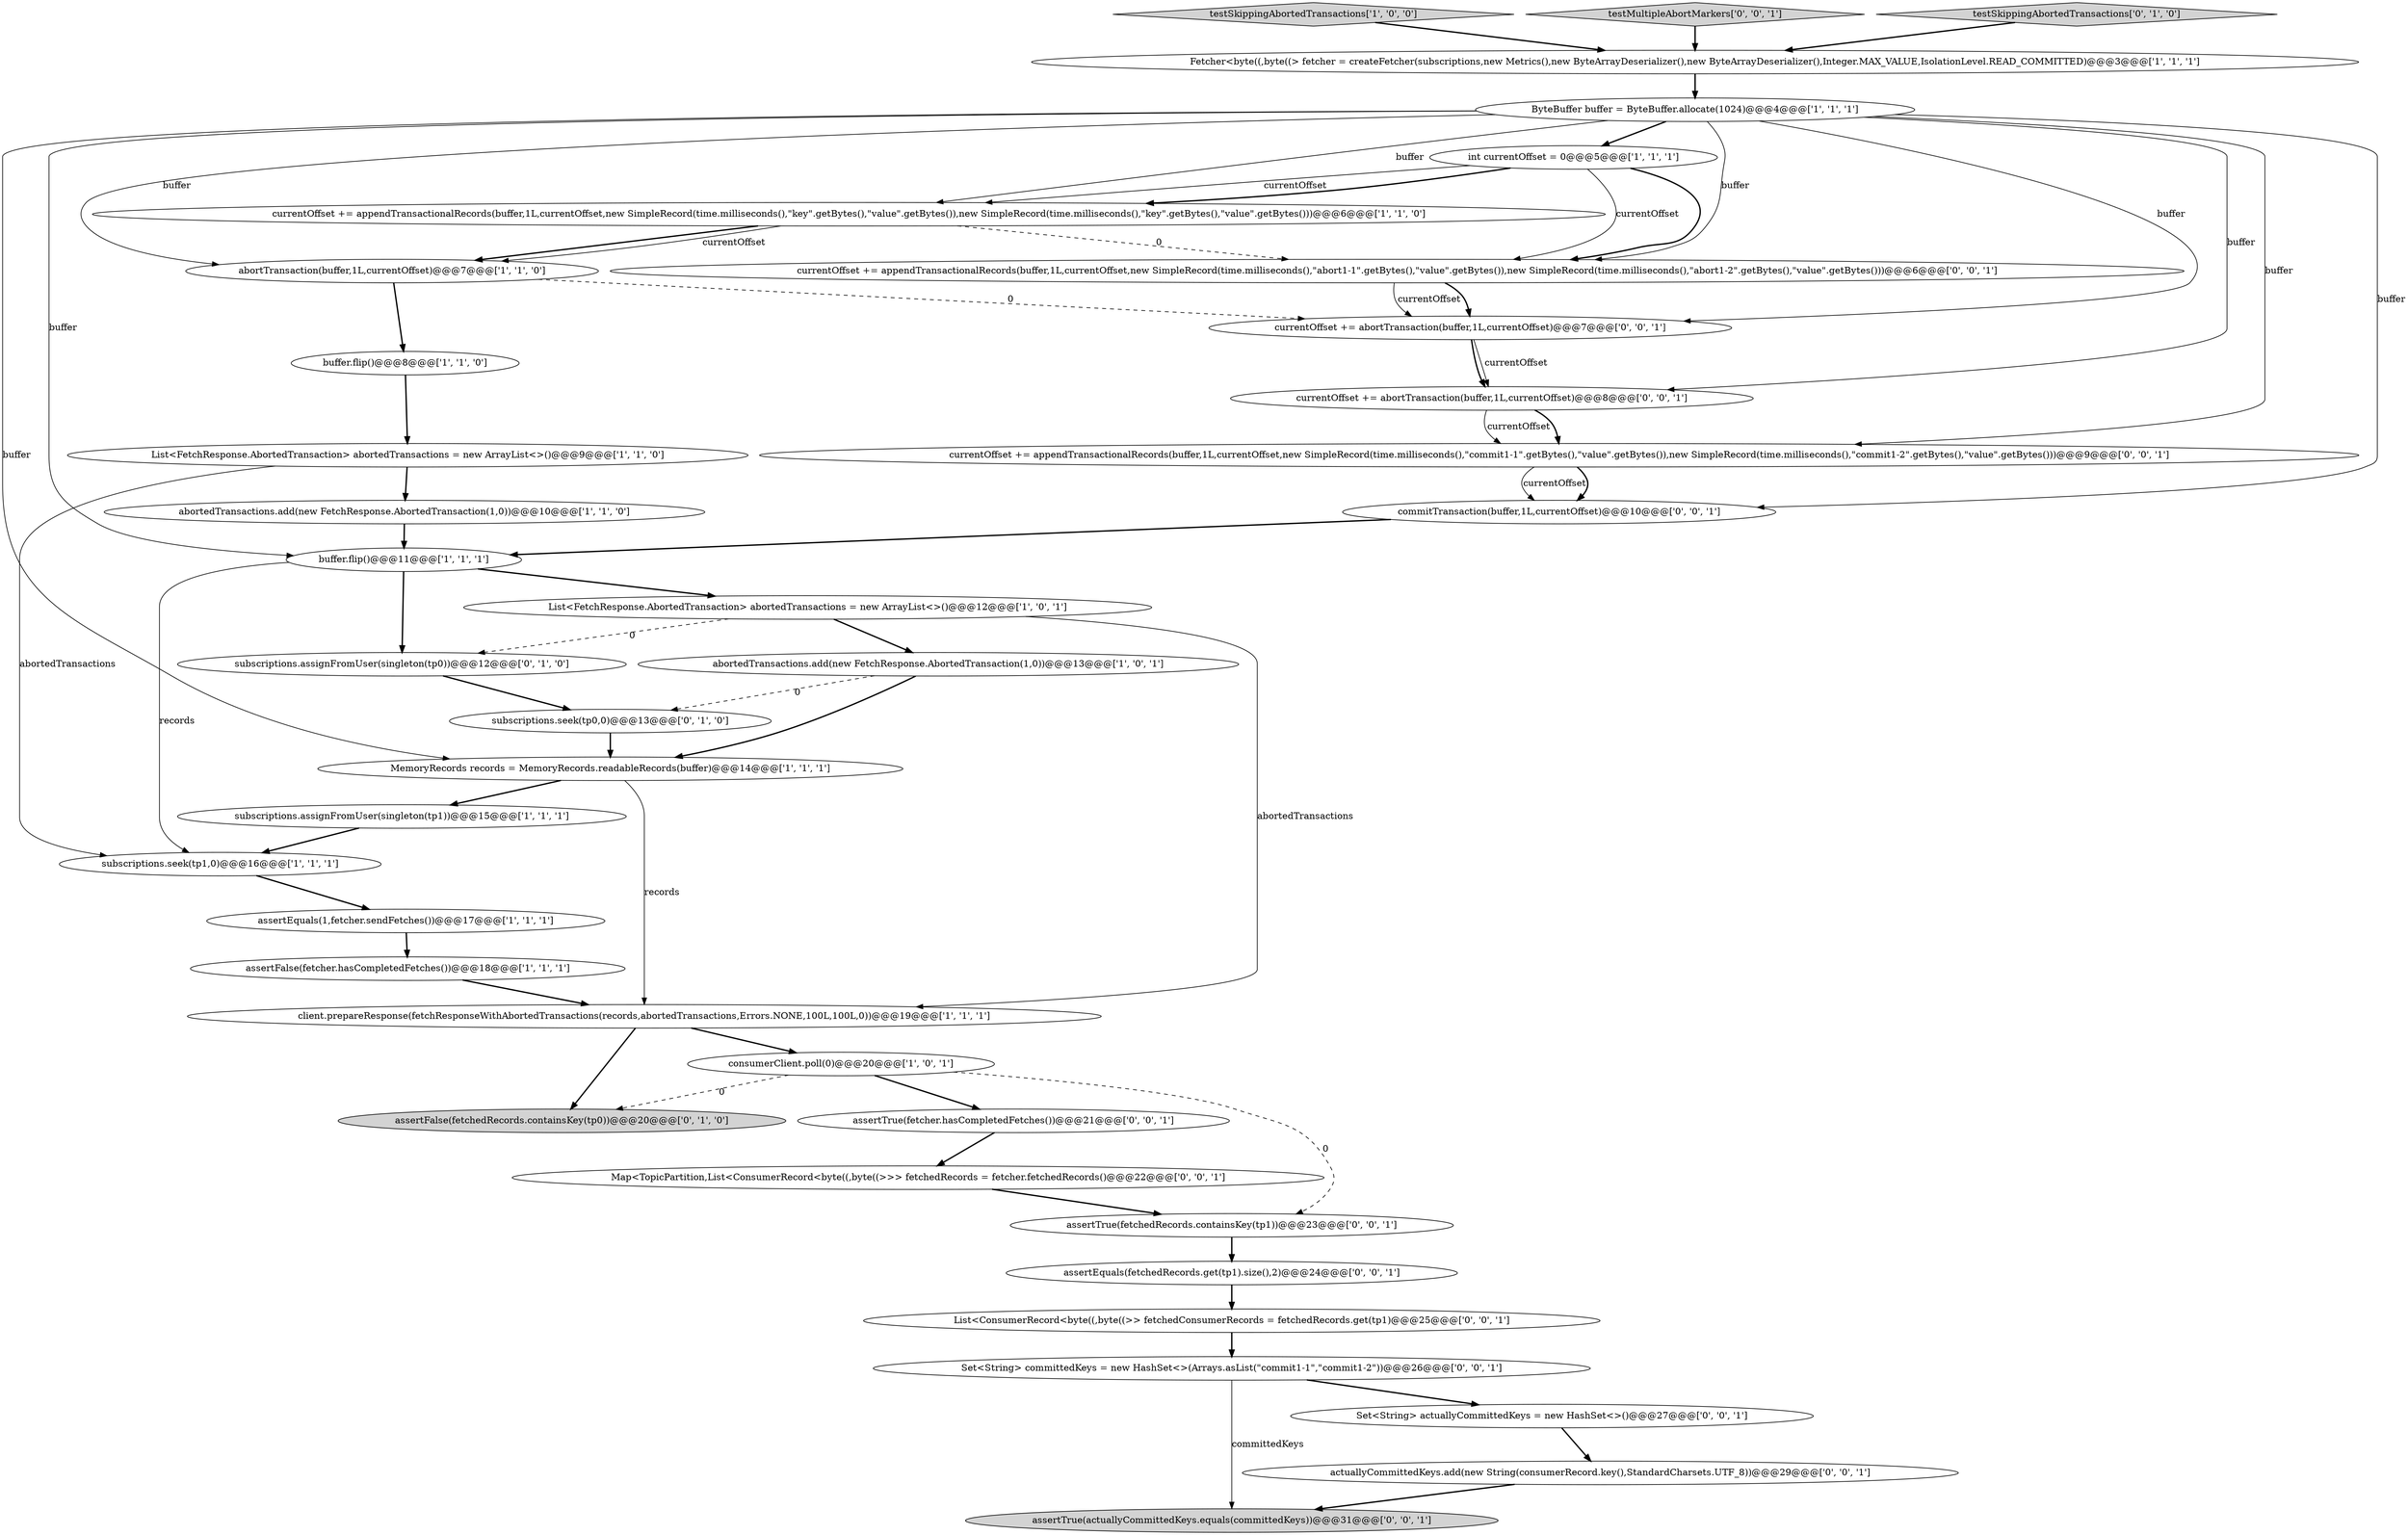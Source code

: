 digraph {
34 [style = filled, label = "currentOffset += appendTransactionalRecords(buffer,1L,currentOffset,new SimpleRecord(time.milliseconds(),\"abort1-1\".getBytes(),\"value\".getBytes()),new SimpleRecord(time.milliseconds(),\"abort1-2\".getBytes(),\"value\".getBytes()))@@@6@@@['0', '0', '1']", fillcolor = white, shape = ellipse image = "AAA0AAABBB3BBB"];
4 [style = filled, label = "int currentOffset = 0@@@5@@@['1', '1', '1']", fillcolor = white, shape = ellipse image = "AAA0AAABBB1BBB"];
0 [style = filled, label = "client.prepareResponse(fetchResponseWithAbortedTransactions(records,abortedTransactions,Errors.NONE,100L,100L,0))@@@19@@@['1', '1', '1']", fillcolor = white, shape = ellipse image = "AAA0AAABBB1BBB"];
29 [style = filled, label = "List<ConsumerRecord<byte((,byte((>> fetchedConsumerRecords = fetchedRecords.get(tp1)@@@25@@@['0', '0', '1']", fillcolor = white, shape = ellipse image = "AAA0AAABBB3BBB"];
16 [style = filled, label = "subscriptions.assignFromUser(singleton(tp1))@@@15@@@['1', '1', '1']", fillcolor = white, shape = ellipse image = "AAA0AAABBB1BBB"];
19 [style = filled, label = "subscriptions.seek(tp0,0)@@@13@@@['0', '1', '0']", fillcolor = white, shape = ellipse image = "AAA1AAABBB2BBB"];
17 [style = filled, label = "assertEquals(1,fetcher.sendFetches())@@@17@@@['1', '1', '1']", fillcolor = white, shape = ellipse image = "AAA0AAABBB1BBB"];
8 [style = filled, label = "testSkippingAbortedTransactions['1', '0', '0']", fillcolor = lightgray, shape = diamond image = "AAA0AAABBB1BBB"];
7 [style = filled, label = "abortedTransactions.add(new FetchResponse.AbortedTransaction(1,0))@@@13@@@['1', '0', '1']", fillcolor = white, shape = ellipse image = "AAA0AAABBB1BBB"];
9 [style = filled, label = "List<FetchResponse.AbortedTransaction> abortedTransactions = new ArrayList<>()@@@12@@@['1', '0', '1']", fillcolor = white, shape = ellipse image = "AAA0AAABBB1BBB"];
2 [style = filled, label = "Fetcher<byte((,byte((> fetcher = createFetcher(subscriptions,new Metrics(),new ByteArrayDeserializer(),new ByteArrayDeserializer(),Integer.MAX_VALUE,IsolationLevel.READ_COMMITTED)@@@3@@@['1', '1', '1']", fillcolor = white, shape = ellipse image = "AAA0AAABBB1BBB"];
26 [style = filled, label = "assertTrue(actuallyCommittedKeys.equals(committedKeys))@@@31@@@['0', '0', '1']", fillcolor = lightgray, shape = ellipse image = "AAA0AAABBB3BBB"];
28 [style = filled, label = "testMultipleAbortMarkers['0', '0', '1']", fillcolor = lightgray, shape = diamond image = "AAA0AAABBB3BBB"];
21 [style = filled, label = "subscriptions.assignFromUser(singleton(tp0))@@@12@@@['0', '1', '0']", fillcolor = white, shape = ellipse image = "AAA1AAABBB2BBB"];
6 [style = filled, label = "abortedTransactions.add(new FetchResponse.AbortedTransaction(1,0))@@@10@@@['1', '1', '0']", fillcolor = white, shape = ellipse image = "AAA0AAABBB1BBB"];
37 [style = filled, label = "commitTransaction(buffer,1L,currentOffset)@@@10@@@['0', '0', '1']", fillcolor = white, shape = ellipse image = "AAA0AAABBB3BBB"];
12 [style = filled, label = "List<FetchResponse.AbortedTransaction> abortedTransactions = new ArrayList<>()@@@9@@@['1', '1', '0']", fillcolor = white, shape = ellipse image = "AAA0AAABBB1BBB"];
31 [style = filled, label = "Set<String> committedKeys = new HashSet<>(Arrays.asList(\"commit1-1\",\"commit1-2\"))@@@26@@@['0', '0', '1']", fillcolor = white, shape = ellipse image = "AAA0AAABBB3BBB"];
32 [style = filled, label = "currentOffset += abortTransaction(buffer,1L,currentOffset)@@@8@@@['0', '0', '1']", fillcolor = white, shape = ellipse image = "AAA0AAABBB3BBB"];
22 [style = filled, label = "testSkippingAbortedTransactions['0', '1', '0']", fillcolor = lightgray, shape = diamond image = "AAA0AAABBB2BBB"];
33 [style = filled, label = "assertTrue(fetchedRecords.containsKey(tp1))@@@23@@@['0', '0', '1']", fillcolor = white, shape = ellipse image = "AAA0AAABBB3BBB"];
24 [style = filled, label = "actuallyCommittedKeys.add(new String(consumerRecord.key(),StandardCharsets.UTF_8))@@@29@@@['0', '0', '1']", fillcolor = white, shape = ellipse image = "AAA0AAABBB3BBB"];
13 [style = filled, label = "assertFalse(fetcher.hasCompletedFetches())@@@18@@@['1', '1', '1']", fillcolor = white, shape = ellipse image = "AAA0AAABBB1BBB"];
3 [style = filled, label = "MemoryRecords records = MemoryRecords.readableRecords(buffer)@@@14@@@['1', '1', '1']", fillcolor = white, shape = ellipse image = "AAA0AAABBB1BBB"];
18 [style = filled, label = "consumerClient.poll(0)@@@20@@@['1', '0', '1']", fillcolor = white, shape = ellipse image = "AAA0AAABBB1BBB"];
23 [style = filled, label = "assertTrue(fetcher.hasCompletedFetches())@@@21@@@['0', '0', '1']", fillcolor = white, shape = ellipse image = "AAA0AAABBB3BBB"];
10 [style = filled, label = "buffer.flip()@@@11@@@['1', '1', '1']", fillcolor = white, shape = ellipse image = "AAA0AAABBB1BBB"];
1 [style = filled, label = "currentOffset += appendTransactionalRecords(buffer,1L,currentOffset,new SimpleRecord(time.milliseconds(),\"key\".getBytes(),\"value\".getBytes()),new SimpleRecord(time.milliseconds(),\"key\".getBytes(),\"value\".getBytes()))@@@6@@@['1', '1', '0']", fillcolor = white, shape = ellipse image = "AAA0AAABBB1BBB"];
5 [style = filled, label = "buffer.flip()@@@8@@@['1', '1', '0']", fillcolor = white, shape = ellipse image = "AAA0AAABBB1BBB"];
36 [style = filled, label = "assertEquals(fetchedRecords.get(tp1).size(),2)@@@24@@@['0', '0', '1']", fillcolor = white, shape = ellipse image = "AAA0AAABBB3BBB"];
15 [style = filled, label = "abortTransaction(buffer,1L,currentOffset)@@@7@@@['1', '1', '0']", fillcolor = white, shape = ellipse image = "AAA0AAABBB1BBB"];
27 [style = filled, label = "currentOffset += abortTransaction(buffer,1L,currentOffset)@@@7@@@['0', '0', '1']", fillcolor = white, shape = ellipse image = "AAA0AAABBB3BBB"];
25 [style = filled, label = "Set<String> actuallyCommittedKeys = new HashSet<>()@@@27@@@['0', '0', '1']", fillcolor = white, shape = ellipse image = "AAA0AAABBB3BBB"];
14 [style = filled, label = "ByteBuffer buffer = ByteBuffer.allocate(1024)@@@4@@@['1', '1', '1']", fillcolor = white, shape = ellipse image = "AAA0AAABBB1BBB"];
35 [style = filled, label = "currentOffset += appendTransactionalRecords(buffer,1L,currentOffset,new SimpleRecord(time.milliseconds(),\"commit1-1\".getBytes(),\"value\".getBytes()),new SimpleRecord(time.milliseconds(),\"commit1-2\".getBytes(),\"value\".getBytes()))@@@9@@@['0', '0', '1']", fillcolor = white, shape = ellipse image = "AAA0AAABBB3BBB"];
20 [style = filled, label = "assertFalse(fetchedRecords.containsKey(tp0))@@@20@@@['0', '1', '0']", fillcolor = lightgray, shape = ellipse image = "AAA1AAABBB2BBB"];
30 [style = filled, label = "Map<TopicPartition,List<ConsumerRecord<byte((,byte((>>> fetchedRecords = fetcher.fetchedRecords()@@@22@@@['0', '0', '1']", fillcolor = white, shape = ellipse image = "AAA0AAABBB3BBB"];
11 [style = filled, label = "subscriptions.seek(tp1,0)@@@16@@@['1', '1', '1']", fillcolor = white, shape = ellipse image = "AAA0AAABBB1BBB"];
22->2 [style = bold, label=""];
19->3 [style = bold, label=""];
23->30 [style = bold, label=""];
10->11 [style = solid, label="records"];
4->34 [style = bold, label=""];
10->21 [style = bold, label=""];
37->10 [style = bold, label=""];
32->35 [style = solid, label="currentOffset"];
9->0 [style = solid, label="abortedTransactions"];
36->29 [style = bold, label=""];
14->27 [style = solid, label="buffer"];
13->0 [style = bold, label=""];
14->37 [style = solid, label="buffer"];
9->21 [style = dashed, label="0"];
10->9 [style = bold, label=""];
25->24 [style = bold, label=""];
3->0 [style = solid, label="records"];
14->10 [style = solid, label="buffer"];
7->19 [style = dashed, label="0"];
27->32 [style = bold, label=""];
4->34 [style = solid, label="currentOffset"];
27->32 [style = solid, label="currentOffset"];
11->17 [style = bold, label=""];
4->1 [style = bold, label=""];
34->27 [style = solid, label="currentOffset"];
35->37 [style = solid, label="currentOffset"];
6->10 [style = bold, label=""];
7->3 [style = bold, label=""];
14->1 [style = solid, label="buffer"];
14->15 [style = solid, label="buffer"];
0->20 [style = bold, label=""];
30->33 [style = bold, label=""];
18->20 [style = dashed, label="0"];
8->2 [style = bold, label=""];
21->19 [style = bold, label=""];
32->35 [style = bold, label=""];
14->35 [style = solid, label="buffer"];
17->13 [style = bold, label=""];
35->37 [style = bold, label=""];
14->32 [style = solid, label="buffer"];
29->31 [style = bold, label=""];
15->5 [style = bold, label=""];
1->15 [style = bold, label=""];
4->1 [style = solid, label="currentOffset"];
18->33 [style = dashed, label="0"];
12->11 [style = solid, label="abortedTransactions"];
2->14 [style = bold, label=""];
5->12 [style = bold, label=""];
14->3 [style = solid, label="buffer"];
31->26 [style = solid, label="committedKeys"];
3->16 [style = bold, label=""];
14->4 [style = bold, label=""];
34->27 [style = bold, label=""];
1->34 [style = dashed, label="0"];
1->15 [style = solid, label="currentOffset"];
16->11 [style = bold, label=""];
33->36 [style = bold, label=""];
24->26 [style = bold, label=""];
14->34 [style = solid, label="buffer"];
0->18 [style = bold, label=""];
28->2 [style = bold, label=""];
31->25 [style = bold, label=""];
15->27 [style = dashed, label="0"];
12->6 [style = bold, label=""];
18->23 [style = bold, label=""];
9->7 [style = bold, label=""];
}
